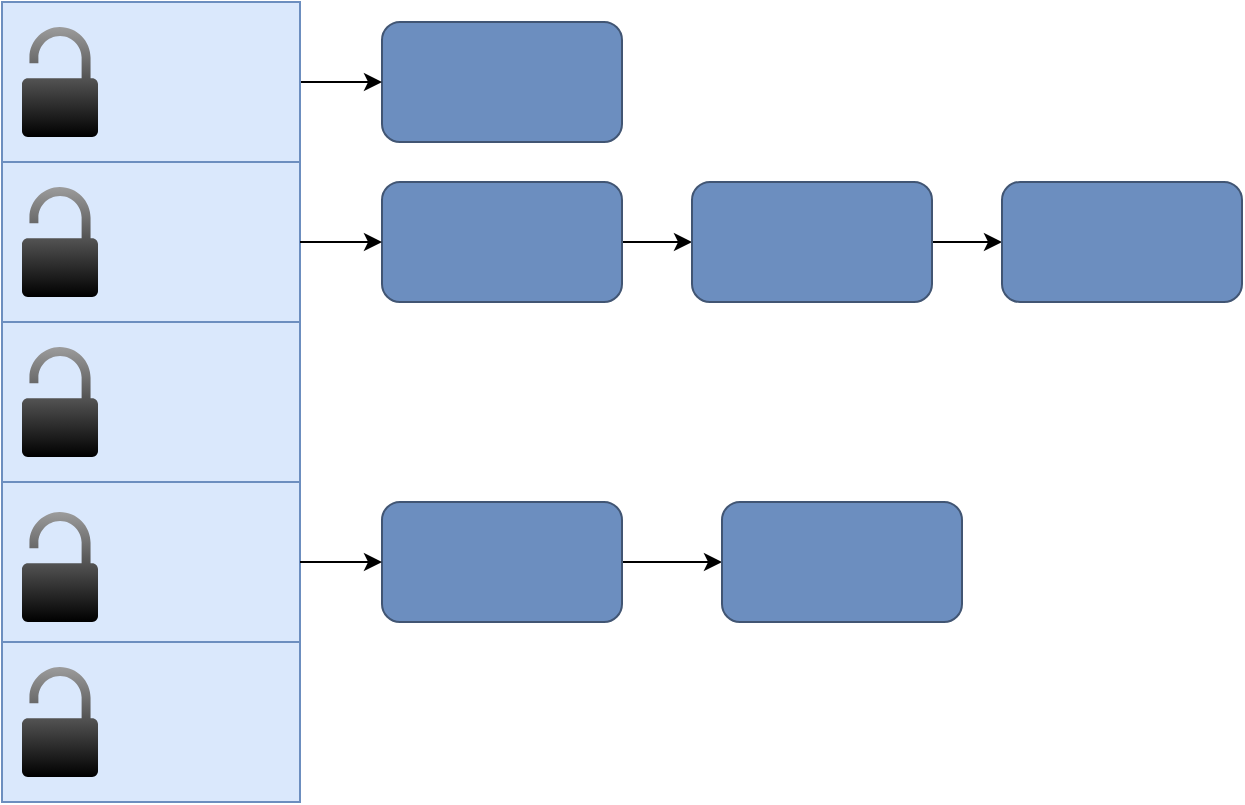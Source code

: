 <mxfile version="21.1.2" type="device">
  <diagram name="Page-1" id="3ZNWpio1twOVjBkZWGlh">
    <mxGraphModel dx="1098" dy="820" grid="1" gridSize="10" guides="1" tooltips="1" connect="1" arrows="1" fold="1" page="1" pageScale="1" pageWidth="850" pageHeight="1100" math="0" shadow="0">
      <root>
        <mxCell id="0" />
        <mxCell id="1" parent="0" />
        <mxCell id="CJfr3QqIfbeVyX5R_hRZ-20" value="" style="group" vertex="1" connectable="0" parent="1">
          <mxGeometry x="160" y="840" width="149" height="80" as="geometry" />
        </mxCell>
        <mxCell id="CJfr3QqIfbeVyX5R_hRZ-21" value="" style="rounded=0;whiteSpace=wrap;html=1;fillColor=#dae8fc;strokeColor=#6c8ebf;" vertex="1" parent="CJfr3QqIfbeVyX5R_hRZ-20">
          <mxGeometry width="149" height="80" as="geometry" />
        </mxCell>
        <mxCell id="CJfr3QqIfbeVyX5R_hRZ-40" value="" style="sketch=0;pointerEvents=1;shadow=0;dashed=0;html=1;strokeColor=none;fillColor=#9C9C9C;labelPosition=center;verticalLabelPosition=bottom;verticalAlign=top;outlineConnect=0;align=center;shape=mxgraph.office.security.lock_unprotected;gradientColor=default;" vertex="1" parent="CJfr3QqIfbeVyX5R_hRZ-20">
          <mxGeometry x="10" y="12.5" width="38" height="55" as="geometry" />
        </mxCell>
        <mxCell id="CJfr3QqIfbeVyX5R_hRZ-23" value="" style="rounded=1;whiteSpace=wrap;html=1;fillColor=#6C8EBF;strokeColor=#415573;" vertex="1" parent="1">
          <mxGeometry x="350" y="530" width="120" height="60" as="geometry" />
        </mxCell>
        <mxCell id="CJfr3QqIfbeVyX5R_hRZ-32" style="edgeStyle=orthogonalEdgeStyle;rounded=0;orthogonalLoop=1;jettySize=auto;html=1;exitX=1;exitY=0.5;exitDx=0;exitDy=0;entryX=0;entryY=0.5;entryDx=0;entryDy=0;" edge="1" parent="1" source="CJfr3QqIfbeVyX5R_hRZ-24" target="CJfr3QqIfbeVyX5R_hRZ-25">
          <mxGeometry relative="1" as="geometry" />
        </mxCell>
        <mxCell id="CJfr3QqIfbeVyX5R_hRZ-24" value="" style="rounded=1;whiteSpace=wrap;html=1;flipH=1;fillColor=#6C8EBF;strokeColor=#415573;" vertex="1" parent="1">
          <mxGeometry x="350" y="610" width="120" height="60" as="geometry" />
        </mxCell>
        <mxCell id="CJfr3QqIfbeVyX5R_hRZ-33" style="edgeStyle=orthogonalEdgeStyle;rounded=0;orthogonalLoop=1;jettySize=auto;html=1;exitX=1;exitY=0.5;exitDx=0;exitDy=0;entryX=0;entryY=0.5;entryDx=0;entryDy=0;" edge="1" parent="1" source="CJfr3QqIfbeVyX5R_hRZ-25" target="CJfr3QqIfbeVyX5R_hRZ-26">
          <mxGeometry relative="1" as="geometry" />
        </mxCell>
        <mxCell id="CJfr3QqIfbeVyX5R_hRZ-25" value="" style="rounded=1;whiteSpace=wrap;html=1;flipH=1;fillColor=#6C8EBF;strokeColor=#415573;" vertex="1" parent="1">
          <mxGeometry x="505" y="610" width="120" height="60" as="geometry" />
        </mxCell>
        <mxCell id="CJfr3QqIfbeVyX5R_hRZ-26" value="" style="rounded=1;whiteSpace=wrap;html=1;flipH=1;fillColor=#6C8EBF;strokeColor=#415573;" vertex="1" parent="1">
          <mxGeometry x="660" y="610" width="120" height="60" as="geometry" />
        </mxCell>
        <mxCell id="CJfr3QqIfbeVyX5R_hRZ-35" style="edgeStyle=orthogonalEdgeStyle;rounded=0;orthogonalLoop=1;jettySize=auto;html=1;exitX=1;exitY=0.5;exitDx=0;exitDy=0;entryX=0;entryY=0.5;entryDx=0;entryDy=0;" edge="1" parent="1" source="CJfr3QqIfbeVyX5R_hRZ-27" target="CJfr3QqIfbeVyX5R_hRZ-28">
          <mxGeometry relative="1" as="geometry" />
        </mxCell>
        <mxCell id="CJfr3QqIfbeVyX5R_hRZ-27" value="" style="rounded=1;whiteSpace=wrap;html=1;fillColor=#6C8EBF;strokeColor=#415573;" vertex="1" parent="1">
          <mxGeometry x="350" y="770" width="120" height="60" as="geometry" />
        </mxCell>
        <mxCell id="CJfr3QqIfbeVyX5R_hRZ-28" value="" style="rounded=1;whiteSpace=wrap;html=1;fillColor=#6C8EBF;strokeColor=#415573;" vertex="1" parent="1">
          <mxGeometry x="520" y="770" width="120" height="60" as="geometry" />
        </mxCell>
        <mxCell id="CJfr3QqIfbeVyX5R_hRZ-30" style="edgeStyle=orthogonalEdgeStyle;rounded=0;orthogonalLoop=1;jettySize=auto;html=1;exitX=1;exitY=0.5;exitDx=0;exitDy=0;entryX=0;entryY=0.5;entryDx=0;entryDy=0;" edge="1" parent="1" source="CJfr3QqIfbeVyX5R_hRZ-3" target="CJfr3QqIfbeVyX5R_hRZ-23">
          <mxGeometry relative="1" as="geometry" />
        </mxCell>
        <mxCell id="CJfr3QqIfbeVyX5R_hRZ-3" value="" style="rounded=0;whiteSpace=wrap;html=1;fillColor=#dae8fc;strokeColor=#6c8ebf;" vertex="1" parent="1">
          <mxGeometry x="160" y="520" width="149" height="80" as="geometry" />
        </mxCell>
        <mxCell id="CJfr3QqIfbeVyX5R_hRZ-9" value="" style="sketch=0;pointerEvents=1;shadow=0;dashed=0;html=1;strokeColor=none;fillColor=#9C9C9C;labelPosition=center;verticalLabelPosition=bottom;verticalAlign=top;outlineConnect=0;align=center;shape=mxgraph.office.security.lock_unprotected;gradientColor=default;" vertex="1" parent="1">
          <mxGeometry x="170" y="532.5" width="38" height="55" as="geometry" />
        </mxCell>
        <mxCell id="CJfr3QqIfbeVyX5R_hRZ-11" value="" style="group;flipH=1;" vertex="1" connectable="0" parent="1">
          <mxGeometry x="160" y="600" width="149" height="80" as="geometry" />
        </mxCell>
        <mxCell id="CJfr3QqIfbeVyX5R_hRZ-12" value="" style="rounded=0;whiteSpace=wrap;html=1;fillColor=#dae8fc;strokeColor=#6c8ebf;" vertex="1" parent="CJfr3QqIfbeVyX5R_hRZ-11">
          <mxGeometry width="149" height="80" as="geometry" />
        </mxCell>
        <mxCell id="CJfr3QqIfbeVyX5R_hRZ-37" value="" style="sketch=0;pointerEvents=1;shadow=0;dashed=0;html=1;strokeColor=none;fillColor=#9C9C9C;labelPosition=center;verticalLabelPosition=bottom;verticalAlign=top;outlineConnect=0;align=center;shape=mxgraph.office.security.lock_unprotected;gradientColor=default;" vertex="1" parent="CJfr3QqIfbeVyX5R_hRZ-11">
          <mxGeometry x="10" y="12.5" width="38" height="55" as="geometry" />
        </mxCell>
        <mxCell id="CJfr3QqIfbeVyX5R_hRZ-15" value="" style="rounded=0;whiteSpace=wrap;html=1;fillColor=#dae8fc;strokeColor=#6c8ebf;" vertex="1" parent="1">
          <mxGeometry x="160" y="680" width="149" height="80" as="geometry" />
        </mxCell>
        <mxCell id="CJfr3QqIfbeVyX5R_hRZ-17" value="" style="group" vertex="1" connectable="0" parent="1">
          <mxGeometry x="160" y="760" width="149" height="80" as="geometry" />
        </mxCell>
        <mxCell id="CJfr3QqIfbeVyX5R_hRZ-18" value="" style="rounded=0;whiteSpace=wrap;html=1;fillColor=#dae8fc;strokeColor=#6c8ebf;" vertex="1" parent="CJfr3QqIfbeVyX5R_hRZ-17">
          <mxGeometry width="149" height="80" as="geometry" />
        </mxCell>
        <mxCell id="CJfr3QqIfbeVyX5R_hRZ-39" value="" style="sketch=0;pointerEvents=1;shadow=0;dashed=0;html=1;strokeColor=none;fillColor=#9C9C9C;labelPosition=center;verticalLabelPosition=bottom;verticalAlign=top;outlineConnect=0;align=center;shape=mxgraph.office.security.lock_unprotected;gradientColor=default;" vertex="1" parent="CJfr3QqIfbeVyX5R_hRZ-17">
          <mxGeometry x="10" y="15" width="38" height="55" as="geometry" />
        </mxCell>
        <mxCell id="CJfr3QqIfbeVyX5R_hRZ-31" style="edgeStyle=orthogonalEdgeStyle;rounded=0;orthogonalLoop=1;jettySize=auto;html=1;exitX=1;exitY=0.5;exitDx=0;exitDy=0;entryX=0;entryY=0.5;entryDx=0;entryDy=0;" edge="1" parent="1" source="CJfr3QqIfbeVyX5R_hRZ-12" target="CJfr3QqIfbeVyX5R_hRZ-24">
          <mxGeometry relative="1" as="geometry" />
        </mxCell>
        <mxCell id="CJfr3QqIfbeVyX5R_hRZ-34" style="edgeStyle=orthogonalEdgeStyle;rounded=0;orthogonalLoop=1;jettySize=auto;html=1;exitX=1;exitY=0.5;exitDx=0;exitDy=0;entryX=0;entryY=0.5;entryDx=0;entryDy=0;" edge="1" parent="1" source="CJfr3QqIfbeVyX5R_hRZ-18" target="CJfr3QqIfbeVyX5R_hRZ-27">
          <mxGeometry relative="1" as="geometry" />
        </mxCell>
        <mxCell id="CJfr3QqIfbeVyX5R_hRZ-38" value="" style="sketch=0;pointerEvents=1;shadow=0;dashed=0;html=1;strokeColor=none;fillColor=#9C9C9C;labelPosition=center;verticalLabelPosition=bottom;verticalAlign=top;outlineConnect=0;align=center;shape=mxgraph.office.security.lock_unprotected;gradientColor=default;" vertex="1" parent="1">
          <mxGeometry x="170" y="692.5" width="38" height="55" as="geometry" />
        </mxCell>
      </root>
    </mxGraphModel>
  </diagram>
</mxfile>
